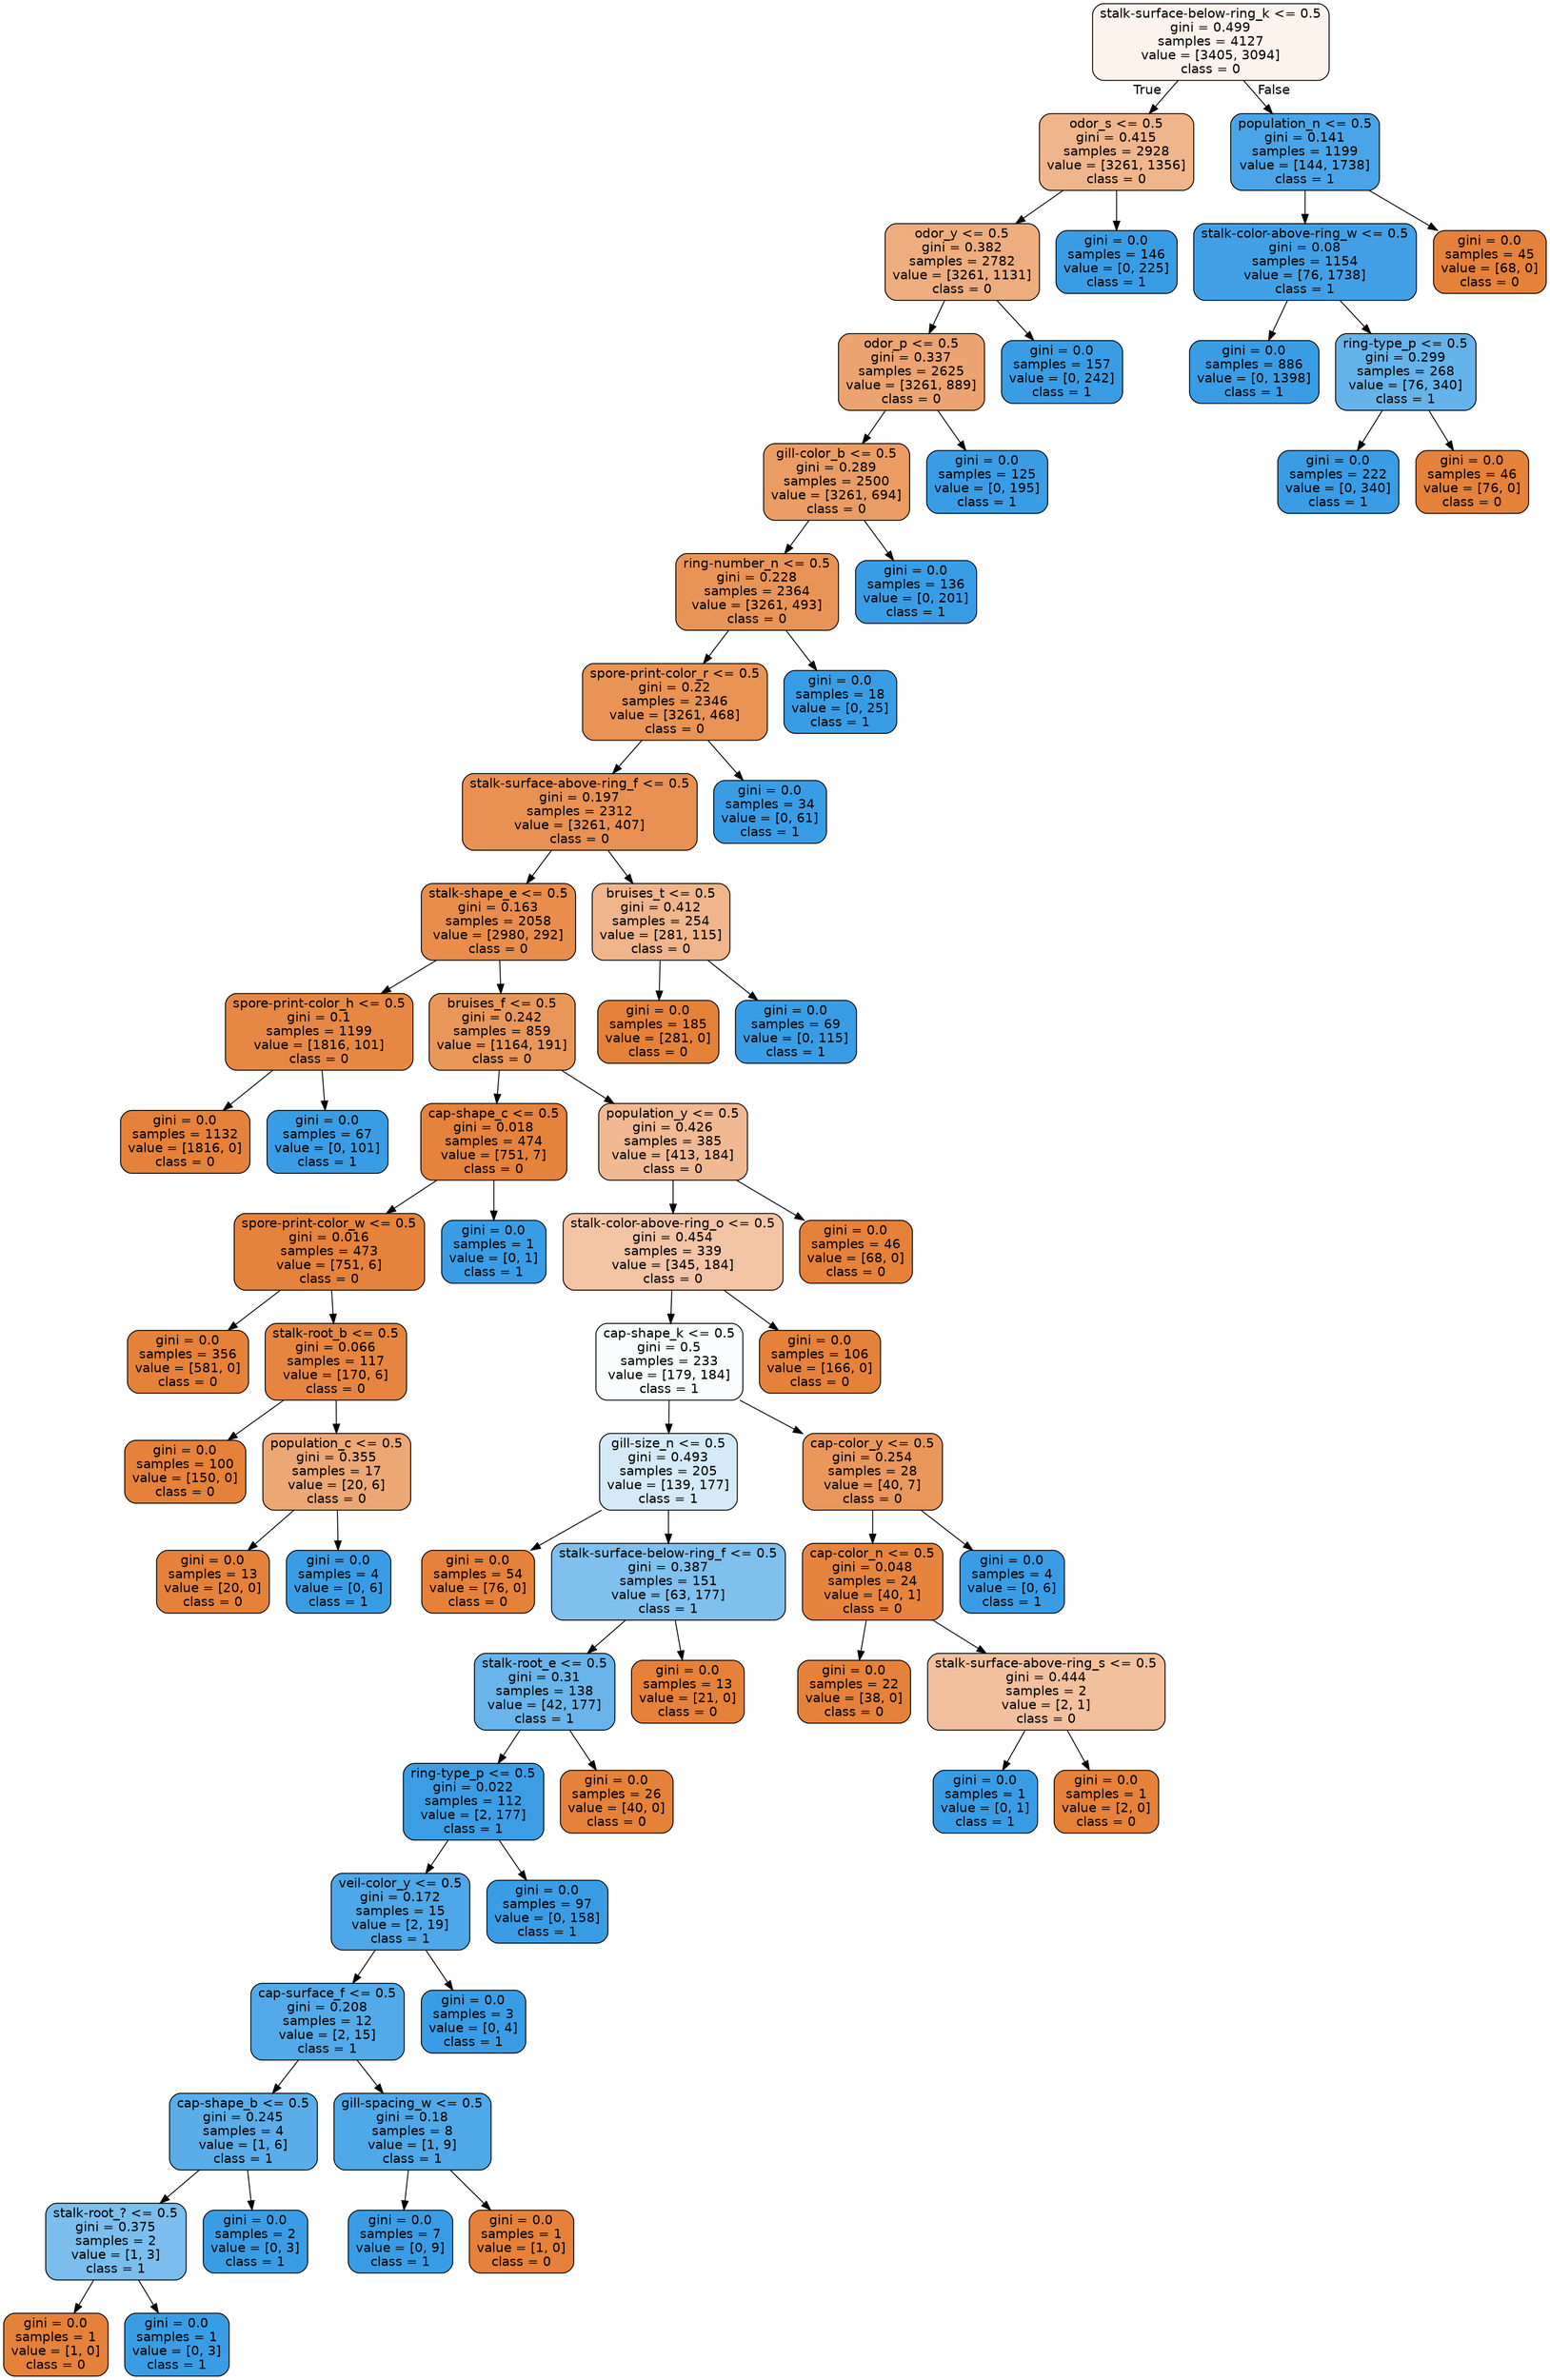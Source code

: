 digraph Tree {
node [shape=box, style="filled, rounded", color="black", fontname="helvetica"] ;
edge [fontname="helvetica"] ;
0 [label="stalk-surface-below-ring_k <= 0.5\ngini = 0.499\nsamples = 4127\nvalue = [3405, 3094]\nclass = 0", fillcolor="#fdf3ed"] ;
1 [label="odor_s <= 0.5\ngini = 0.415\nsamples = 2928\nvalue = [3261, 1356]\nclass = 0", fillcolor="#f0b58b"] ;
0 -> 1 [labeldistance=2.5, labelangle=45, headlabel="True"] ;
2 [label="odor_y <= 0.5\ngini = 0.382\nsamples = 2782\nvalue = [3261, 1131]\nclass = 0", fillcolor="#eead7e"] ;
1 -> 2 ;
3 [label="odor_p <= 0.5\ngini = 0.337\nsamples = 2625\nvalue = [3261, 889]\nclass = 0", fillcolor="#eca36f"] ;
2 -> 3 ;
4 [label="gill-color_b <= 0.5\ngini = 0.289\nsamples = 2500\nvalue = [3261, 694]\nclass = 0", fillcolor="#eb9c63"] ;
3 -> 4 ;
5 [label="ring-number_n <= 0.5\ngini = 0.228\nsamples = 2364\nvalue = [3261, 493]\nclass = 0", fillcolor="#e99457"] ;
4 -> 5 ;
6 [label="spore-print-color_r <= 0.5\ngini = 0.22\nsamples = 2346\nvalue = [3261, 468]\nclass = 0", fillcolor="#e99355"] ;
5 -> 6 ;
7 [label="stalk-surface-above-ring_f <= 0.5\ngini = 0.197\nsamples = 2312\nvalue = [3261, 407]\nclass = 0", fillcolor="#e89152"] ;
6 -> 7 ;
8 [label="stalk-shape_e <= 0.5\ngini = 0.163\nsamples = 2058\nvalue = [2980, 292]\nclass = 0", fillcolor="#e88d4c"] ;
7 -> 8 ;
9 [label="spore-print-color_h <= 0.5\ngini = 0.1\nsamples = 1199\nvalue = [1816, 101]\nclass = 0", fillcolor="#e68844"] ;
8 -> 9 ;
10 [label="gini = 0.0\nsamples = 1132\nvalue = [1816, 0]\nclass = 0", fillcolor="#e58139"] ;
9 -> 10 ;
11 [label="gini = 0.0\nsamples = 67\nvalue = [0, 101]\nclass = 1", fillcolor="#399de5"] ;
9 -> 11 ;
12 [label="bruises_f <= 0.5\ngini = 0.242\nsamples = 859\nvalue = [1164, 191]\nclass = 0", fillcolor="#e99659"] ;
8 -> 12 ;
13 [label="cap-shape_c <= 0.5\ngini = 0.018\nsamples = 474\nvalue = [751, 7]\nclass = 0", fillcolor="#e5823b"] ;
12 -> 13 ;
14 [label="spore-print-color_w <= 0.5\ngini = 0.016\nsamples = 473\nvalue = [751, 6]\nclass = 0", fillcolor="#e5823b"] ;
13 -> 14 ;
15 [label="gini = 0.0\nsamples = 356\nvalue = [581, 0]\nclass = 0", fillcolor="#e58139"] ;
14 -> 15 ;
16 [label="stalk-root_b <= 0.5\ngini = 0.066\nsamples = 117\nvalue = [170, 6]\nclass = 0", fillcolor="#e68540"] ;
14 -> 16 ;
17 [label="gini = 0.0\nsamples = 100\nvalue = [150, 0]\nclass = 0", fillcolor="#e58139"] ;
16 -> 17 ;
18 [label="population_c <= 0.5\ngini = 0.355\nsamples = 17\nvalue = [20, 6]\nclass = 0", fillcolor="#eda774"] ;
16 -> 18 ;
19 [label="gini = 0.0\nsamples = 13\nvalue = [20, 0]\nclass = 0", fillcolor="#e58139"] ;
18 -> 19 ;
20 [label="gini = 0.0\nsamples = 4\nvalue = [0, 6]\nclass = 1", fillcolor="#399de5"] ;
18 -> 20 ;
21 [label="gini = 0.0\nsamples = 1\nvalue = [0, 1]\nclass = 1", fillcolor="#399de5"] ;
13 -> 21 ;
22 [label="population_y <= 0.5\ngini = 0.426\nsamples = 385\nvalue = [413, 184]\nclass = 0", fillcolor="#f1b991"] ;
12 -> 22 ;
23 [label="stalk-color-above-ring_o <= 0.5\ngini = 0.454\nsamples = 339\nvalue = [345, 184]\nclass = 0", fillcolor="#f3c4a3"] ;
22 -> 23 ;
24 [label="cap-shape_k <= 0.5\ngini = 0.5\nsamples = 233\nvalue = [179, 184]\nclass = 1", fillcolor="#fafcfe"] ;
23 -> 24 ;
25 [label="gill-size_n <= 0.5\ngini = 0.493\nsamples = 205\nvalue = [139, 177]\nclass = 1", fillcolor="#d4eaf9"] ;
24 -> 25 ;
26 [label="gini = 0.0\nsamples = 54\nvalue = [76, 0]\nclass = 0", fillcolor="#e58139"] ;
25 -> 26 ;
27 [label="stalk-surface-below-ring_f <= 0.5\ngini = 0.387\nsamples = 151\nvalue = [63, 177]\nclass = 1", fillcolor="#7fc0ee"] ;
25 -> 27 ;
28 [label="stalk-root_e <= 0.5\ngini = 0.31\nsamples = 138\nvalue = [42, 177]\nclass = 1", fillcolor="#68b4eb"] ;
27 -> 28 ;
29 [label="ring-type_p <= 0.5\ngini = 0.022\nsamples = 112\nvalue = [2, 177]\nclass = 1", fillcolor="#3b9ee5"] ;
28 -> 29 ;
30 [label="veil-color_y <= 0.5\ngini = 0.172\nsamples = 15\nvalue = [2, 19]\nclass = 1", fillcolor="#4ea7e8"] ;
29 -> 30 ;
31 [label="cap-surface_f <= 0.5\ngini = 0.208\nsamples = 12\nvalue = [2, 15]\nclass = 1", fillcolor="#53aae8"] ;
30 -> 31 ;
32 [label="cap-shape_b <= 0.5\ngini = 0.245\nsamples = 4\nvalue = [1, 6]\nclass = 1", fillcolor="#5aade9"] ;
31 -> 32 ;
33 [label="stalk-root_? <= 0.5\ngini = 0.375\nsamples = 2\nvalue = [1, 3]\nclass = 1", fillcolor="#7bbeee"] ;
32 -> 33 ;
34 [label="gini = 0.0\nsamples = 1\nvalue = [1, 0]\nclass = 0", fillcolor="#e58139"] ;
33 -> 34 ;
35 [label="gini = 0.0\nsamples = 1\nvalue = [0, 3]\nclass = 1", fillcolor="#399de5"] ;
33 -> 35 ;
36 [label="gini = 0.0\nsamples = 2\nvalue = [0, 3]\nclass = 1", fillcolor="#399de5"] ;
32 -> 36 ;
37 [label="gill-spacing_w <= 0.5\ngini = 0.18\nsamples = 8\nvalue = [1, 9]\nclass = 1", fillcolor="#4fa8e8"] ;
31 -> 37 ;
38 [label="gini = 0.0\nsamples = 7\nvalue = [0, 9]\nclass = 1", fillcolor="#399de5"] ;
37 -> 38 ;
39 [label="gini = 0.0\nsamples = 1\nvalue = [1, 0]\nclass = 0", fillcolor="#e58139"] ;
37 -> 39 ;
40 [label="gini = 0.0\nsamples = 3\nvalue = [0, 4]\nclass = 1", fillcolor="#399de5"] ;
30 -> 40 ;
41 [label="gini = 0.0\nsamples = 97\nvalue = [0, 158]\nclass = 1", fillcolor="#399de5"] ;
29 -> 41 ;
42 [label="gini = 0.0\nsamples = 26\nvalue = [40, 0]\nclass = 0", fillcolor="#e58139"] ;
28 -> 42 ;
43 [label="gini = 0.0\nsamples = 13\nvalue = [21, 0]\nclass = 0", fillcolor="#e58139"] ;
27 -> 43 ;
44 [label="cap-color_y <= 0.5\ngini = 0.254\nsamples = 28\nvalue = [40, 7]\nclass = 0", fillcolor="#ea975c"] ;
24 -> 44 ;
45 [label="cap-color_n <= 0.5\ngini = 0.048\nsamples = 24\nvalue = [40, 1]\nclass = 0", fillcolor="#e6843e"] ;
44 -> 45 ;
46 [label="gini = 0.0\nsamples = 22\nvalue = [38, 0]\nclass = 0", fillcolor="#e58139"] ;
45 -> 46 ;
47 [label="stalk-surface-above-ring_s <= 0.5\ngini = 0.444\nsamples = 2\nvalue = [2, 1]\nclass = 0", fillcolor="#f2c09c"] ;
45 -> 47 ;
48 [label="gini = 0.0\nsamples = 1\nvalue = [0, 1]\nclass = 1", fillcolor="#399de5"] ;
47 -> 48 ;
49 [label="gini = 0.0\nsamples = 1\nvalue = [2, 0]\nclass = 0", fillcolor="#e58139"] ;
47 -> 49 ;
50 [label="gini = 0.0\nsamples = 4\nvalue = [0, 6]\nclass = 1", fillcolor="#399de5"] ;
44 -> 50 ;
51 [label="gini = 0.0\nsamples = 106\nvalue = [166, 0]\nclass = 0", fillcolor="#e58139"] ;
23 -> 51 ;
52 [label="gini = 0.0\nsamples = 46\nvalue = [68, 0]\nclass = 0", fillcolor="#e58139"] ;
22 -> 52 ;
53 [label="bruises_t <= 0.5\ngini = 0.412\nsamples = 254\nvalue = [281, 115]\nclass = 0", fillcolor="#f0b58a"] ;
7 -> 53 ;
54 [label="gini = 0.0\nsamples = 185\nvalue = [281, 0]\nclass = 0", fillcolor="#e58139"] ;
53 -> 54 ;
55 [label="gini = 0.0\nsamples = 69\nvalue = [0, 115]\nclass = 1", fillcolor="#399de5"] ;
53 -> 55 ;
56 [label="gini = 0.0\nsamples = 34\nvalue = [0, 61]\nclass = 1", fillcolor="#399de5"] ;
6 -> 56 ;
57 [label="gini = 0.0\nsamples = 18\nvalue = [0, 25]\nclass = 1", fillcolor="#399de5"] ;
5 -> 57 ;
58 [label="gini = 0.0\nsamples = 136\nvalue = [0, 201]\nclass = 1", fillcolor="#399de5"] ;
4 -> 58 ;
59 [label="gini = 0.0\nsamples = 125\nvalue = [0, 195]\nclass = 1", fillcolor="#399de5"] ;
3 -> 59 ;
60 [label="gini = 0.0\nsamples = 157\nvalue = [0, 242]\nclass = 1", fillcolor="#399de5"] ;
2 -> 60 ;
61 [label="gini = 0.0\nsamples = 146\nvalue = [0, 225]\nclass = 1", fillcolor="#399de5"] ;
1 -> 61 ;
62 [label="population_n <= 0.5\ngini = 0.141\nsamples = 1199\nvalue = [144, 1738]\nclass = 1", fillcolor="#49a5e7"] ;
0 -> 62 [labeldistance=2.5, labelangle=-45, headlabel="False"] ;
63 [label="stalk-color-above-ring_w <= 0.5\ngini = 0.08\nsamples = 1154\nvalue = [76, 1738]\nclass = 1", fillcolor="#42a1e6"] ;
62 -> 63 ;
64 [label="gini = 0.0\nsamples = 886\nvalue = [0, 1398]\nclass = 1", fillcolor="#399de5"] ;
63 -> 64 ;
65 [label="ring-type_p <= 0.5\ngini = 0.299\nsamples = 268\nvalue = [76, 340]\nclass = 1", fillcolor="#65b3eb"] ;
63 -> 65 ;
66 [label="gini = 0.0\nsamples = 222\nvalue = [0, 340]\nclass = 1", fillcolor="#399de5"] ;
65 -> 66 ;
67 [label="gini = 0.0\nsamples = 46\nvalue = [76, 0]\nclass = 0", fillcolor="#e58139"] ;
65 -> 67 ;
68 [label="gini = 0.0\nsamples = 45\nvalue = [68, 0]\nclass = 0", fillcolor="#e58139"] ;
62 -> 68 ;
}
